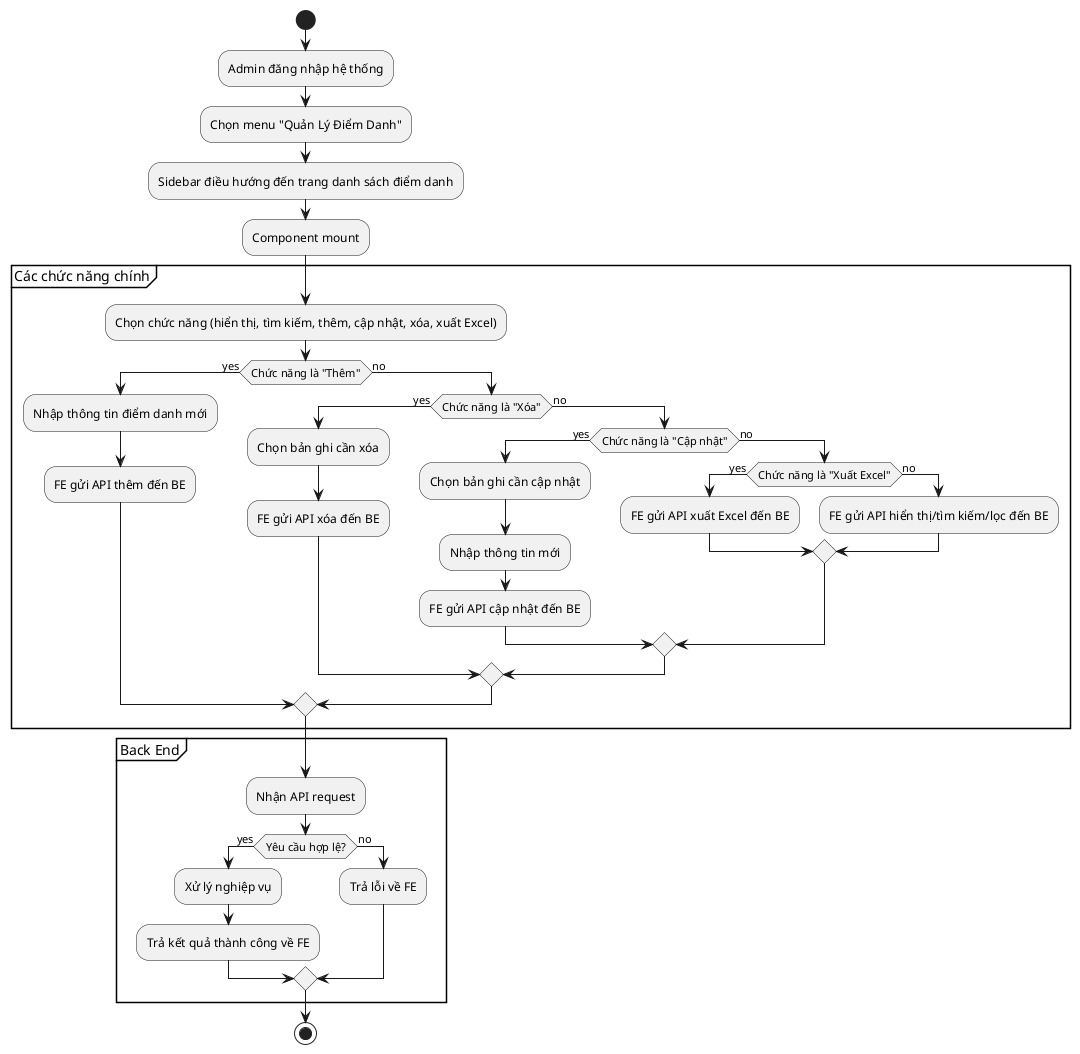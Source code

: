 @startuml
'https://plantuml.com/activity-diagram-beta

start
:Admin đăng nhập hệ thống;
:Chọn menu "Quản Lý Điểm Danh";
:Sidebar điều hướng đến trang danh sách điểm danh;
:Component mount;

partition "Các chức năng chính" {
  :Chọn chức năng (hiển thị, tìm kiếm, thêm, cập nhật, xóa, xuất Excel);
  if (Chức năng là "Thêm") then (yes)
    :Nhập thông tin điểm danh mới;
    :FE gửi API thêm đến BE;
  else (no)
    if (Chức năng là "Xóa") then (yes)
      :Chọn bản ghi cần xóa;
      :FE gửi API xóa đến BE;
    else (no)
      if (Chức năng là "Cập nhật") then (yes)
        :Chọn bản ghi cần cập nhật;
        :Nhập thông tin mới;
        :FE gửi API cập nhật đến BE;
      else (no)
        if (Chức năng là "Xuất Excel") then (yes)
          :FE gửi API xuất Excel đến BE;
        else (no)
          :FE gửi API hiển thị/tìm kiếm/lọc đến BE;
        endif
      endif
    endif
  endif
}

partition "Back End" {
  :Nhận API request;
  if (Yêu cầu hợp lệ?) then (yes)
    :Xử lý nghiệp vụ;
    :Trả kết quả thành công về FE;
  else (no)
    :Trả lỗi về FE;
  endif
}

stop

@enduml